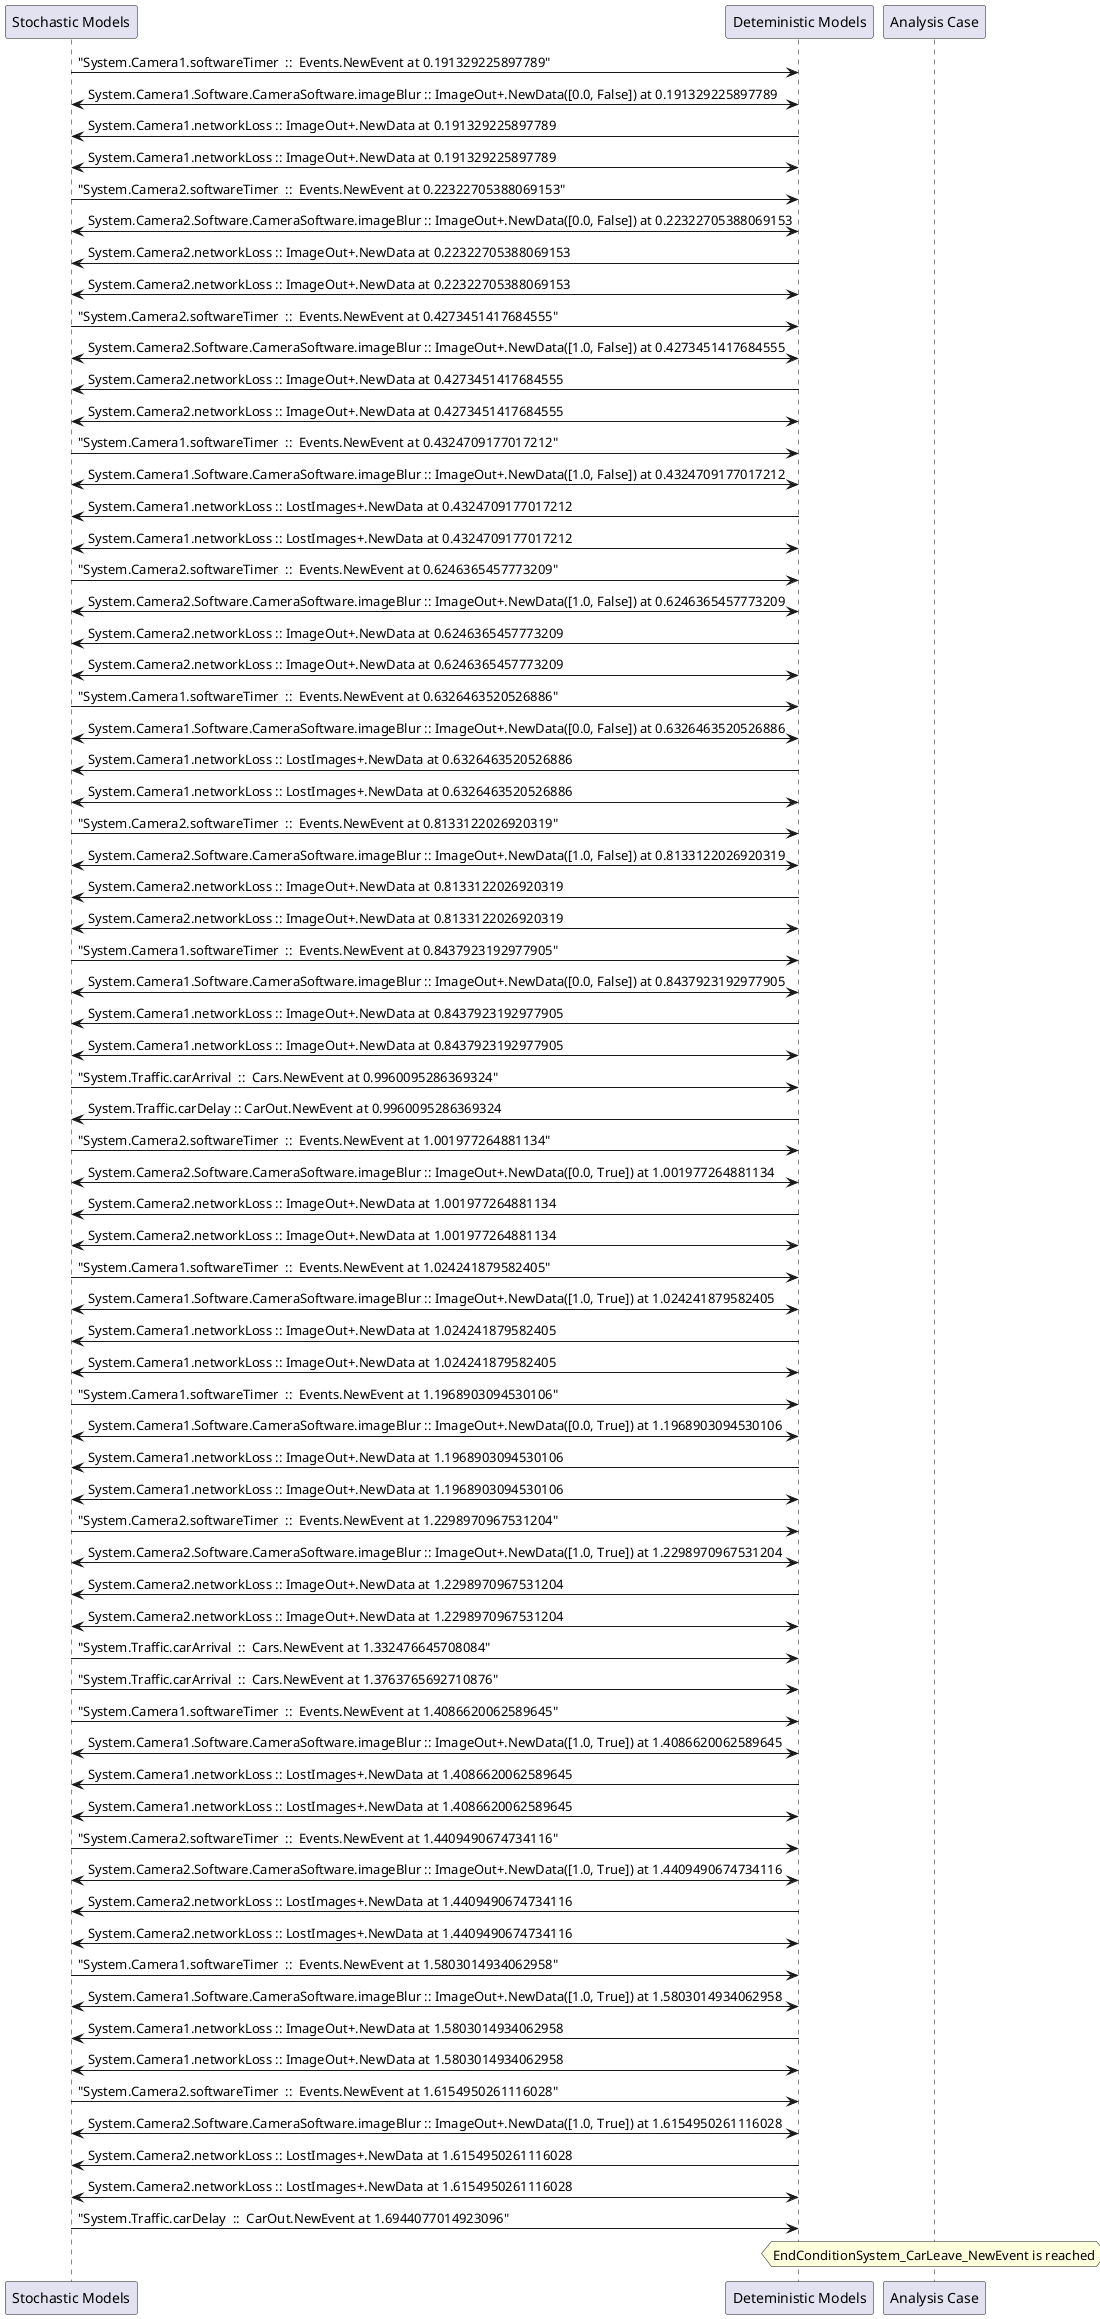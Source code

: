 
	@startuml
	participant "Stochastic Models" as stochmodel
	participant "Deteministic Models" as detmodel
	participant "Analysis Case" as analysis
	{6357_stop} stochmodel -> detmodel : "System.Camera1.softwareTimer  ::  Events.NewEvent at 0.191329225897789"
detmodel <-> stochmodel : System.Camera1.Software.CameraSoftware.imageBlur :: ImageOut+.NewData([0.0, False]) at 0.191329225897789
detmodel -> stochmodel : System.Camera1.networkLoss :: ImageOut+.NewData at 0.191329225897789
detmodel <-> stochmodel : System.Camera1.networkLoss :: ImageOut+.NewData at 0.191329225897789
{6373_stop} stochmodel -> detmodel : "System.Camera2.softwareTimer  ::  Events.NewEvent at 0.22322705388069153"
detmodel <-> stochmodel : System.Camera2.Software.CameraSoftware.imageBlur :: ImageOut+.NewData([0.0, False]) at 0.22322705388069153
detmodel -> stochmodel : System.Camera2.networkLoss :: ImageOut+.NewData at 0.22322705388069153
detmodel <-> stochmodel : System.Camera2.networkLoss :: ImageOut+.NewData at 0.22322705388069153
{6374_stop} stochmodel -> detmodel : "System.Camera2.softwareTimer  ::  Events.NewEvent at 0.4273451417684555"
detmodel <-> stochmodel : System.Camera2.Software.CameraSoftware.imageBlur :: ImageOut+.NewData([1.0, False]) at 0.4273451417684555
detmodel -> stochmodel : System.Camera2.networkLoss :: ImageOut+.NewData at 0.4273451417684555
detmodel <-> stochmodel : System.Camera2.networkLoss :: ImageOut+.NewData at 0.4273451417684555
{6358_stop} stochmodel -> detmodel : "System.Camera1.softwareTimer  ::  Events.NewEvent at 0.4324709177017212"
detmodel <-> stochmodel : System.Camera1.Software.CameraSoftware.imageBlur :: ImageOut+.NewData([1.0, False]) at 0.4324709177017212
detmodel -> stochmodel : System.Camera1.networkLoss :: LostImages+.NewData at 0.4324709177017212
detmodel <-> stochmodel : System.Camera1.networkLoss :: LostImages+.NewData at 0.4324709177017212
{6375_stop} stochmodel -> detmodel : "System.Camera2.softwareTimer  ::  Events.NewEvent at 0.6246365457773209"
detmodel <-> stochmodel : System.Camera2.Software.CameraSoftware.imageBlur :: ImageOut+.NewData([1.0, False]) at 0.6246365457773209
detmodel -> stochmodel : System.Camera2.networkLoss :: ImageOut+.NewData at 0.6246365457773209
detmodel <-> stochmodel : System.Camera2.networkLoss :: ImageOut+.NewData at 0.6246365457773209
{6359_stop} stochmodel -> detmodel : "System.Camera1.softwareTimer  ::  Events.NewEvent at 0.6326463520526886"
detmodel <-> stochmodel : System.Camera1.Software.CameraSoftware.imageBlur :: ImageOut+.NewData([0.0, False]) at 0.6326463520526886
detmodel -> stochmodel : System.Camera1.networkLoss :: LostImages+.NewData at 0.6326463520526886
detmodel <-> stochmodel : System.Camera1.networkLoss :: LostImages+.NewData at 0.6326463520526886
{6376_stop} stochmodel -> detmodel : "System.Camera2.softwareTimer  ::  Events.NewEvent at 0.8133122026920319"
detmodel <-> stochmodel : System.Camera2.Software.CameraSoftware.imageBlur :: ImageOut+.NewData([1.0, False]) at 0.8133122026920319
detmodel -> stochmodel : System.Camera2.networkLoss :: ImageOut+.NewData at 0.8133122026920319
detmodel <-> stochmodel : System.Camera2.networkLoss :: ImageOut+.NewData at 0.8133122026920319
{6360_stop} stochmodel -> detmodel : "System.Camera1.softwareTimer  ::  Events.NewEvent at 0.8437923192977905"
detmodel <-> stochmodel : System.Camera1.Software.CameraSoftware.imageBlur :: ImageOut+.NewData([0.0, False]) at 0.8437923192977905
detmodel -> stochmodel : System.Camera1.networkLoss :: ImageOut+.NewData at 0.8437923192977905
detmodel <-> stochmodel : System.Camera1.networkLoss :: ImageOut+.NewData at 0.8437923192977905
{6388_stop} stochmodel -> detmodel : "System.Traffic.carArrival  ::  Cars.NewEvent at 0.9960095286369324"
{6394_start} detmodel -> stochmodel : System.Traffic.carDelay :: CarOut.NewEvent at 0.9960095286369324
{6377_stop} stochmodel -> detmodel : "System.Camera2.softwareTimer  ::  Events.NewEvent at 1.001977264881134"
detmodel <-> stochmodel : System.Camera2.Software.CameraSoftware.imageBlur :: ImageOut+.NewData([0.0, True]) at 1.001977264881134
detmodel -> stochmodel : System.Camera2.networkLoss :: ImageOut+.NewData at 1.001977264881134
detmodel <-> stochmodel : System.Camera2.networkLoss :: ImageOut+.NewData at 1.001977264881134
{6361_stop} stochmodel -> detmodel : "System.Camera1.softwareTimer  ::  Events.NewEvent at 1.024241879582405"
detmodel <-> stochmodel : System.Camera1.Software.CameraSoftware.imageBlur :: ImageOut+.NewData([1.0, True]) at 1.024241879582405
detmodel -> stochmodel : System.Camera1.networkLoss :: ImageOut+.NewData at 1.024241879582405
detmodel <-> stochmodel : System.Camera1.networkLoss :: ImageOut+.NewData at 1.024241879582405
{6362_stop} stochmodel -> detmodel : "System.Camera1.softwareTimer  ::  Events.NewEvent at 1.1968903094530106"
detmodel <-> stochmodel : System.Camera1.Software.CameraSoftware.imageBlur :: ImageOut+.NewData([0.0, True]) at 1.1968903094530106
detmodel -> stochmodel : System.Camera1.networkLoss :: ImageOut+.NewData at 1.1968903094530106
detmodel <-> stochmodel : System.Camera1.networkLoss :: ImageOut+.NewData at 1.1968903094530106
{6378_stop} stochmodel -> detmodel : "System.Camera2.softwareTimer  ::  Events.NewEvent at 1.2298970967531204"
detmodel <-> stochmodel : System.Camera2.Software.CameraSoftware.imageBlur :: ImageOut+.NewData([1.0, True]) at 1.2298970967531204
detmodel -> stochmodel : System.Camera2.networkLoss :: ImageOut+.NewData at 1.2298970967531204
detmodel <-> stochmodel : System.Camera2.networkLoss :: ImageOut+.NewData at 1.2298970967531204
{6389_stop} stochmodel -> detmodel : "System.Traffic.carArrival  ::  Cars.NewEvent at 1.332476645708084"
{6390_stop} stochmodel -> detmodel : "System.Traffic.carArrival  ::  Cars.NewEvent at 1.3763765692710876"
{6363_stop} stochmodel -> detmodel : "System.Camera1.softwareTimer  ::  Events.NewEvent at 1.4086620062589645"
detmodel <-> stochmodel : System.Camera1.Software.CameraSoftware.imageBlur :: ImageOut+.NewData([1.0, True]) at 1.4086620062589645
detmodel -> stochmodel : System.Camera1.networkLoss :: LostImages+.NewData at 1.4086620062589645
detmodel <-> stochmodel : System.Camera1.networkLoss :: LostImages+.NewData at 1.4086620062589645
{6379_stop} stochmodel -> detmodel : "System.Camera2.softwareTimer  ::  Events.NewEvent at 1.4409490674734116"
detmodel <-> stochmodel : System.Camera2.Software.CameraSoftware.imageBlur :: ImageOut+.NewData([1.0, True]) at 1.4409490674734116
detmodel -> stochmodel : System.Camera2.networkLoss :: LostImages+.NewData at 1.4409490674734116
detmodel <-> stochmodel : System.Camera2.networkLoss :: LostImages+.NewData at 1.4409490674734116
{6364_stop} stochmodel -> detmodel : "System.Camera1.softwareTimer  ::  Events.NewEvent at 1.5803014934062958"
detmodel <-> stochmodel : System.Camera1.Software.CameraSoftware.imageBlur :: ImageOut+.NewData([1.0, True]) at 1.5803014934062958
detmodel -> stochmodel : System.Camera1.networkLoss :: ImageOut+.NewData at 1.5803014934062958
detmodel <-> stochmodel : System.Camera1.networkLoss :: ImageOut+.NewData at 1.5803014934062958
{6380_stop} stochmodel -> detmodel : "System.Camera2.softwareTimer  ::  Events.NewEvent at 1.6154950261116028"
detmodel <-> stochmodel : System.Camera2.Software.CameraSoftware.imageBlur :: ImageOut+.NewData([1.0, True]) at 1.6154950261116028
detmodel -> stochmodel : System.Camera2.networkLoss :: LostImages+.NewData at 1.6154950261116028
detmodel <-> stochmodel : System.Camera2.networkLoss :: LostImages+.NewData at 1.6154950261116028
{6394_stop} stochmodel -> detmodel : "System.Traffic.carDelay  ::  CarOut.NewEvent at 1.6944077014923096"
{6394_start} <-> {6394_stop} : delay
hnote over analysis 
EndConditionSystem_CarLeave_NewEvent is reached
endnote
@enduml